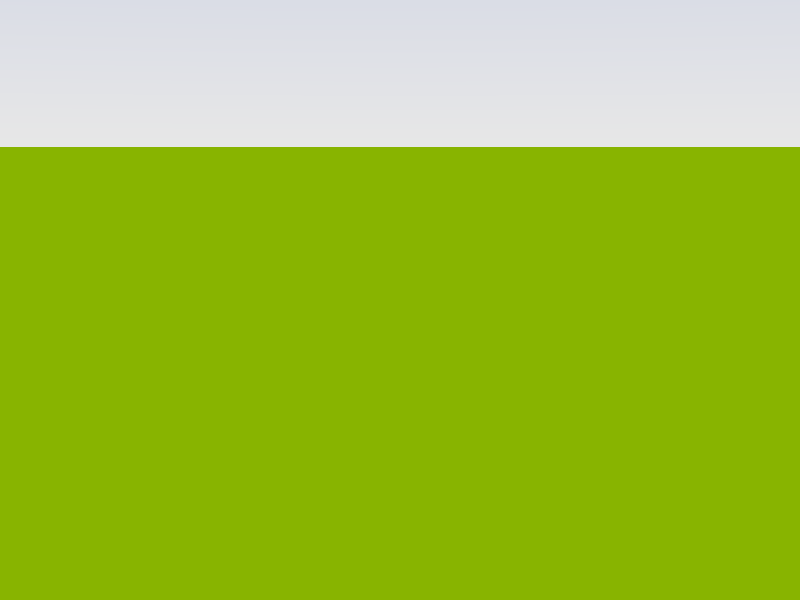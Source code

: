 #include "colors.inc"

//------------------------------------------------------------------------------
// Kameraeinstellungen

camera{
  location <0, 2, -8>
  look_at <0, 1, 0>
  angle 36
  //rotate 360 * clock * y
}

light_source{
  <500, 500, -1000>
  White
}


//------------------------------------------------------------------------------
// Umgebung

sphere{
  <0, 0, 0>, 1 hollow    //keep attention: keep sun lower than sky
  texture{
    pigment{
      gradient <0,1,0>
      color_map{
        [0.0 color White * 0.8]
        [0.8 color rgb <0.1, 0.25, 0.75>]
        [1.0 color rgb<0.1, 0.25, 0.75>]
      }
    }
    #if (version = 3.7 )
      finish { emission 1 diffuse 0 }
    #else
      finish { ambient 1 diffuse 0 }
    #end
  }
  scale 10000
}

plane{ <0, 1, 0>, 0
  texture{
    pigment{ color rgb <0.35, 0.65, 0.0> * 0.7 }
    normal{ bumps 0.75 scale 0.015 }
  }
}

